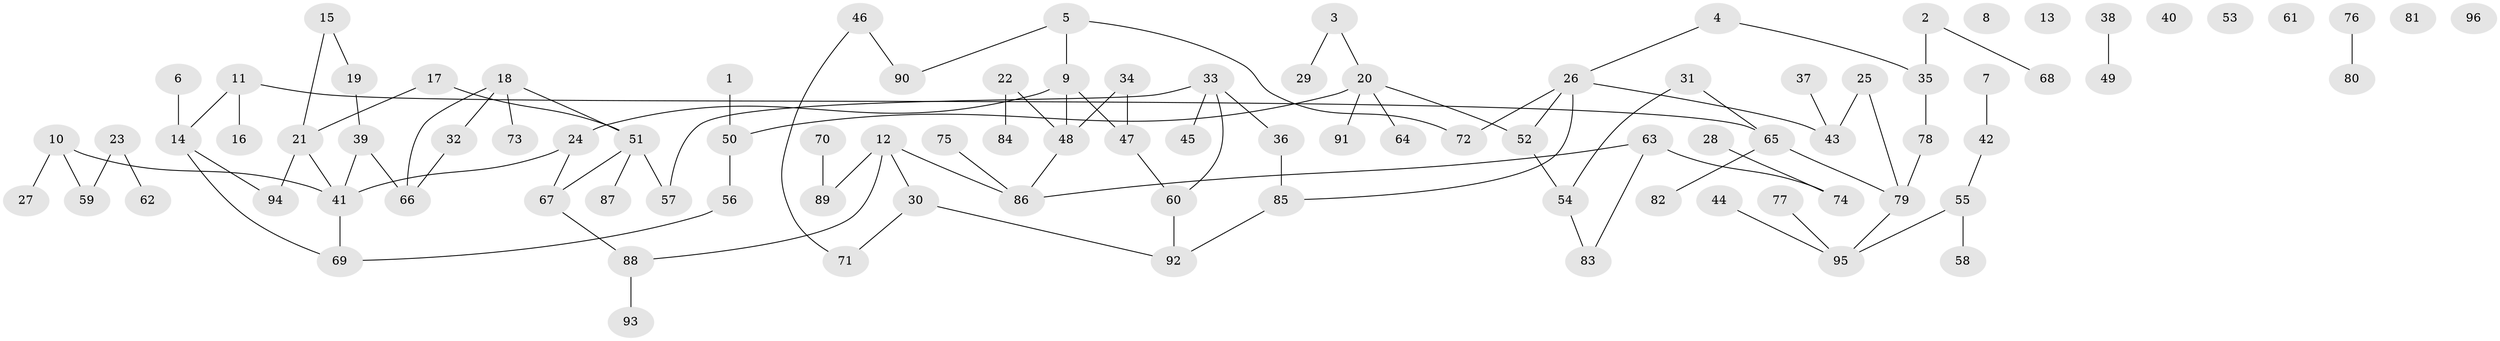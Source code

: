 // Generated by graph-tools (version 1.1) at 2025/39/03/09/25 04:39:43]
// undirected, 96 vertices, 103 edges
graph export_dot {
graph [start="1"]
  node [color=gray90,style=filled];
  1;
  2;
  3;
  4;
  5;
  6;
  7;
  8;
  9;
  10;
  11;
  12;
  13;
  14;
  15;
  16;
  17;
  18;
  19;
  20;
  21;
  22;
  23;
  24;
  25;
  26;
  27;
  28;
  29;
  30;
  31;
  32;
  33;
  34;
  35;
  36;
  37;
  38;
  39;
  40;
  41;
  42;
  43;
  44;
  45;
  46;
  47;
  48;
  49;
  50;
  51;
  52;
  53;
  54;
  55;
  56;
  57;
  58;
  59;
  60;
  61;
  62;
  63;
  64;
  65;
  66;
  67;
  68;
  69;
  70;
  71;
  72;
  73;
  74;
  75;
  76;
  77;
  78;
  79;
  80;
  81;
  82;
  83;
  84;
  85;
  86;
  87;
  88;
  89;
  90;
  91;
  92;
  93;
  94;
  95;
  96;
  1 -- 50;
  2 -- 35;
  2 -- 68;
  3 -- 20;
  3 -- 29;
  4 -- 26;
  4 -- 35;
  5 -- 9;
  5 -- 72;
  5 -- 90;
  6 -- 14;
  7 -- 42;
  9 -- 24;
  9 -- 47;
  9 -- 48;
  10 -- 27;
  10 -- 41;
  10 -- 59;
  11 -- 14;
  11 -- 16;
  11 -- 65;
  12 -- 30;
  12 -- 86;
  12 -- 88;
  12 -- 89;
  14 -- 69;
  14 -- 94;
  15 -- 19;
  15 -- 21;
  17 -- 21;
  17 -- 51;
  18 -- 32;
  18 -- 51;
  18 -- 66;
  18 -- 73;
  19 -- 39;
  20 -- 50;
  20 -- 52;
  20 -- 64;
  20 -- 91;
  21 -- 41;
  21 -- 94;
  22 -- 48;
  22 -- 84;
  23 -- 59;
  23 -- 62;
  24 -- 41;
  24 -- 67;
  25 -- 43;
  25 -- 79;
  26 -- 43;
  26 -- 52;
  26 -- 72;
  26 -- 85;
  28 -- 74;
  30 -- 71;
  30 -- 92;
  31 -- 54;
  31 -- 65;
  32 -- 66;
  33 -- 36;
  33 -- 45;
  33 -- 57;
  33 -- 60;
  34 -- 47;
  34 -- 48;
  35 -- 78;
  36 -- 85;
  37 -- 43;
  38 -- 49;
  39 -- 41;
  39 -- 66;
  41 -- 69;
  42 -- 55;
  44 -- 95;
  46 -- 71;
  46 -- 90;
  47 -- 60;
  48 -- 86;
  50 -- 56;
  51 -- 57;
  51 -- 67;
  51 -- 87;
  52 -- 54;
  54 -- 83;
  55 -- 58;
  55 -- 95;
  56 -- 69;
  60 -- 92;
  63 -- 74;
  63 -- 83;
  63 -- 86;
  65 -- 79;
  65 -- 82;
  67 -- 88;
  70 -- 89;
  75 -- 86;
  76 -- 80;
  77 -- 95;
  78 -- 79;
  79 -- 95;
  85 -- 92;
  88 -- 93;
}
